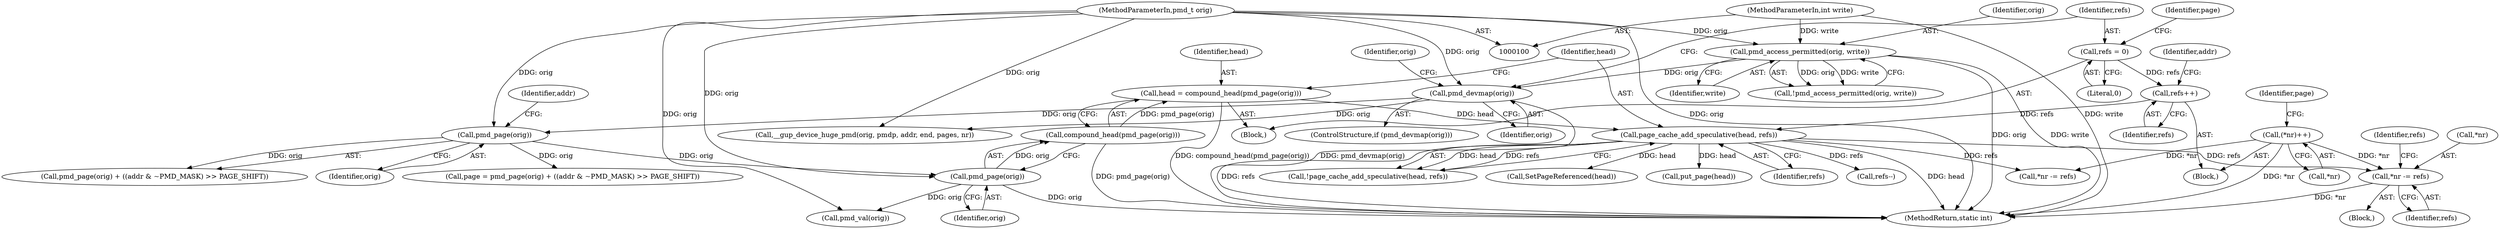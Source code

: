digraph "0_linux_6b3a707736301c2128ca85ce85fb13f60b5e350a_8@pointer" {
"1000191" [label="(Call,*nr -= refs)"];
"1000172" [label="(Call,page_cache_add_speculative(head, refs))"];
"1000165" [label="(Call,head = compound_head(pmd_page(orig)))"];
"1000167" [label="(Call,compound_head(pmd_page(orig)))"];
"1000168" [label="(Call,pmd_page(orig))"];
"1000136" [label="(Call,pmd_page(orig))"];
"1000120" [label="(Call,pmd_devmap(orig))"];
"1000114" [label="(Call,pmd_access_permitted(orig, write))"];
"1000101" [label="(MethodParameterIn,pmd_t orig)"];
"1000105" [label="(MethodParameterIn,int write)"];
"1000156" [label="(Call,refs++)"];
"1000130" [label="(Call,refs = 0)"];
"1000151" [label="(Call,(*nr)++)"];
"1000121" [label="(Identifier,orig)"];
"1000160" [label="(Identifier,addr)"];
"1000206" [label="(MethodReturn,static int)"];
"1000185" [label="(Call,pmd_val(orig))"];
"1000157" [label="(Identifier,refs)"];
"1000151" [label="(Call,(*nr)++)"];
"1000124" [label="(Identifier,orig)"];
"1000172" [label="(Call,page_cache_add_speculative(head, refs))"];
"1000114" [label="(Call,pmd_access_permitted(orig, write))"];
"1000113" [label="(Call,!pmd_access_permitted(orig, write))"];
"1000132" [label="(Literal,0)"];
"1000130" [label="(Call,refs = 0)"];
"1000105" [label="(MethodParameterIn,int write)"];
"1000168" [label="(Call,pmd_page(orig))"];
"1000140" [label="(Identifier,addr)"];
"1000115" [label="(Identifier,orig)"];
"1000196" [label="(Call,refs--)"];
"1000171" [label="(Call,!page_cache_add_speculative(head, refs))"];
"1000202" [label="(Call,SetPageReferenced(head))"];
"1000169" [label="(Identifier,orig)"];
"1000194" [label="(Identifier,refs)"];
"1000116" [label="(Identifier,write)"];
"1000198" [label="(Call,put_page(head))"];
"1000176" [label="(Call,*nr -= refs)"];
"1000101" [label="(MethodParameterIn,pmd_t orig)"];
"1000137" [label="(Identifier,orig)"];
"1000131" [label="(Identifier,refs)"];
"1000135" [label="(Call,pmd_page(orig) + ((addr & ~PMD_MASK) >> PAGE_SHIFT))"];
"1000190" [label="(Block,)"];
"1000156" [label="(Call,refs++)"];
"1000174" [label="(Identifier,refs)"];
"1000136" [label="(Call,pmd_page(orig))"];
"1000133" [label="(Call,page = pmd_page(orig) + ((addr & ~PMD_MASK) >> PAGE_SHIFT))"];
"1000197" [label="(Identifier,refs)"];
"1000119" [label="(ControlStructure,if (pmd_devmap(orig)))"];
"1000144" [label="(Block,)"];
"1000120" [label="(Call,pmd_devmap(orig))"];
"1000155" [label="(Identifier,page)"];
"1000108" [label="(Block,)"];
"1000123" [label="(Call,__gup_device_huge_pmd(orig, pmdp, addr, end, pages, nr))"];
"1000166" [label="(Identifier,head)"];
"1000152" [label="(Call,*nr)"];
"1000165" [label="(Call,head = compound_head(pmd_page(orig)))"];
"1000191" [label="(Call,*nr -= refs)"];
"1000173" [label="(Identifier,head)"];
"1000167" [label="(Call,compound_head(pmd_page(orig)))"];
"1000192" [label="(Call,*nr)"];
"1000134" [label="(Identifier,page)"];
"1000191" -> "1000190"  [label="AST: "];
"1000191" -> "1000194"  [label="CFG: "];
"1000192" -> "1000191"  [label="AST: "];
"1000194" -> "1000191"  [label="AST: "];
"1000197" -> "1000191"  [label="CFG: "];
"1000191" -> "1000206"  [label="DDG: *nr"];
"1000172" -> "1000191"  [label="DDG: refs"];
"1000151" -> "1000191"  [label="DDG: *nr"];
"1000172" -> "1000171"  [label="AST: "];
"1000172" -> "1000174"  [label="CFG: "];
"1000173" -> "1000172"  [label="AST: "];
"1000174" -> "1000172"  [label="AST: "];
"1000171" -> "1000172"  [label="CFG: "];
"1000172" -> "1000206"  [label="DDG: head"];
"1000172" -> "1000206"  [label="DDG: refs"];
"1000172" -> "1000171"  [label="DDG: head"];
"1000172" -> "1000171"  [label="DDG: refs"];
"1000165" -> "1000172"  [label="DDG: head"];
"1000156" -> "1000172"  [label="DDG: refs"];
"1000172" -> "1000176"  [label="DDG: refs"];
"1000172" -> "1000196"  [label="DDG: refs"];
"1000172" -> "1000198"  [label="DDG: head"];
"1000172" -> "1000202"  [label="DDG: head"];
"1000165" -> "1000108"  [label="AST: "];
"1000165" -> "1000167"  [label="CFG: "];
"1000166" -> "1000165"  [label="AST: "];
"1000167" -> "1000165"  [label="AST: "];
"1000173" -> "1000165"  [label="CFG: "];
"1000165" -> "1000206"  [label="DDG: compound_head(pmd_page(orig))"];
"1000167" -> "1000165"  [label="DDG: pmd_page(orig)"];
"1000167" -> "1000168"  [label="CFG: "];
"1000168" -> "1000167"  [label="AST: "];
"1000167" -> "1000206"  [label="DDG: pmd_page(orig)"];
"1000168" -> "1000167"  [label="DDG: orig"];
"1000168" -> "1000169"  [label="CFG: "];
"1000169" -> "1000168"  [label="AST: "];
"1000168" -> "1000206"  [label="DDG: orig"];
"1000136" -> "1000168"  [label="DDG: orig"];
"1000101" -> "1000168"  [label="DDG: orig"];
"1000168" -> "1000185"  [label="DDG: orig"];
"1000136" -> "1000135"  [label="AST: "];
"1000136" -> "1000137"  [label="CFG: "];
"1000137" -> "1000136"  [label="AST: "];
"1000140" -> "1000136"  [label="CFG: "];
"1000136" -> "1000133"  [label="DDG: orig"];
"1000136" -> "1000135"  [label="DDG: orig"];
"1000120" -> "1000136"  [label="DDG: orig"];
"1000101" -> "1000136"  [label="DDG: orig"];
"1000120" -> "1000119"  [label="AST: "];
"1000120" -> "1000121"  [label="CFG: "];
"1000121" -> "1000120"  [label="AST: "];
"1000124" -> "1000120"  [label="CFG: "];
"1000131" -> "1000120"  [label="CFG: "];
"1000120" -> "1000206"  [label="DDG: pmd_devmap(orig)"];
"1000114" -> "1000120"  [label="DDG: orig"];
"1000101" -> "1000120"  [label="DDG: orig"];
"1000120" -> "1000123"  [label="DDG: orig"];
"1000114" -> "1000113"  [label="AST: "];
"1000114" -> "1000116"  [label="CFG: "];
"1000115" -> "1000114"  [label="AST: "];
"1000116" -> "1000114"  [label="AST: "];
"1000113" -> "1000114"  [label="CFG: "];
"1000114" -> "1000206"  [label="DDG: orig"];
"1000114" -> "1000206"  [label="DDG: write"];
"1000114" -> "1000113"  [label="DDG: orig"];
"1000114" -> "1000113"  [label="DDG: write"];
"1000101" -> "1000114"  [label="DDG: orig"];
"1000105" -> "1000114"  [label="DDG: write"];
"1000101" -> "1000100"  [label="AST: "];
"1000101" -> "1000206"  [label="DDG: orig"];
"1000101" -> "1000123"  [label="DDG: orig"];
"1000101" -> "1000185"  [label="DDG: orig"];
"1000105" -> "1000100"  [label="AST: "];
"1000105" -> "1000206"  [label="DDG: write"];
"1000156" -> "1000144"  [label="AST: "];
"1000156" -> "1000157"  [label="CFG: "];
"1000157" -> "1000156"  [label="AST: "];
"1000160" -> "1000156"  [label="CFG: "];
"1000130" -> "1000156"  [label="DDG: refs"];
"1000130" -> "1000108"  [label="AST: "];
"1000130" -> "1000132"  [label="CFG: "];
"1000131" -> "1000130"  [label="AST: "];
"1000132" -> "1000130"  [label="AST: "];
"1000134" -> "1000130"  [label="CFG: "];
"1000151" -> "1000144"  [label="AST: "];
"1000151" -> "1000152"  [label="CFG: "];
"1000152" -> "1000151"  [label="AST: "];
"1000155" -> "1000151"  [label="CFG: "];
"1000151" -> "1000206"  [label="DDG: *nr"];
"1000151" -> "1000176"  [label="DDG: *nr"];
}
